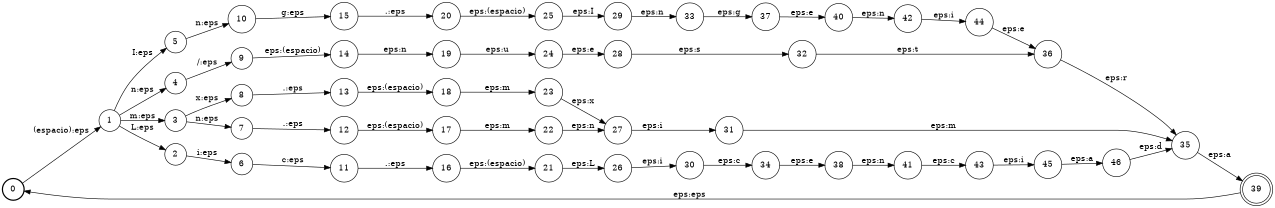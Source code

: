 digraph FST {
rankdir = LR;
size = "8.5,11";
label = "";
center = 1;
orientation = Portrait;
ranksep = "0.4";
nodesep = "0.25";
0 [label = "0", shape = circle, style = bold, fontsize = 14]
	0 -> 1 [label = "(espacio):eps", fontsize = 14];
1 [label = "1", shape = circle, style = solid, fontsize = 14]
	1 -> 5 [label = "I:eps", fontsize = 14];
	1 -> 4 [label = "n:eps", fontsize = 14];
	1 -> 3 [label = "m:eps", fontsize = 14];
	1 -> 2 [label = "L:eps", fontsize = 14];
2 [label = "2", shape = circle, style = solid, fontsize = 14]
	2 -> 6 [label = "i:eps", fontsize = 14];
3 [label = "3", shape = circle, style = solid, fontsize = 14]
	3 -> 8 [label = "x:eps", fontsize = 14];
	3 -> 7 [label = "n:eps", fontsize = 14];
4 [label = "4", shape = circle, style = solid, fontsize = 14]
	4 -> 9 [label = "/:eps", fontsize = 14];
5 [label = "5", shape = circle, style = solid, fontsize = 14]
	5 -> 10 [label = "n:eps", fontsize = 14];
6 [label = "6", shape = circle, style = solid, fontsize = 14]
	6 -> 11 [label = "c:eps", fontsize = 14];
7 [label = "7", shape = circle, style = solid, fontsize = 14]
	7 -> 12 [label = ".:eps", fontsize = 14];
8 [label = "8", shape = circle, style = solid, fontsize = 14]
	8 -> 13 [label = ".:eps", fontsize = 14];
9 [label = "9", shape = circle, style = solid, fontsize = 14]
	9 -> 14 [label = "eps:(espacio)", fontsize = 14];
10 [label = "10", shape = circle, style = solid, fontsize = 14]
	10 -> 15 [label = "g:eps", fontsize = 14];
11 [label = "11", shape = circle, style = solid, fontsize = 14]
	11 -> 16 [label = ".:eps", fontsize = 14];
12 [label = "12", shape = circle, style = solid, fontsize = 14]
	12 -> 17 [label = "eps:(espacio)", fontsize = 14];
13 [label = "13", shape = circle, style = solid, fontsize = 14]
	13 -> 18 [label = "eps:(espacio)", fontsize = 14];
14 [label = "14", shape = circle, style = solid, fontsize = 14]
	14 -> 19 [label = "eps:n", fontsize = 14];
15 [label = "15", shape = circle, style = solid, fontsize = 14]
	15 -> 20 [label = ".:eps", fontsize = 14];
16 [label = "16", shape = circle, style = solid, fontsize = 14]
	16 -> 21 [label = "eps:(espacio)", fontsize = 14];
17 [label = "17", shape = circle, style = solid, fontsize = 14]
	17 -> 22 [label = "eps:m", fontsize = 14];
18 [label = "18", shape = circle, style = solid, fontsize = 14]
	18 -> 23 [label = "eps:m", fontsize = 14];
19 [label = "19", shape = circle, style = solid, fontsize = 14]
	19 -> 24 [label = "eps:u", fontsize = 14];
20 [label = "20", shape = circle, style = solid, fontsize = 14]
	20 -> 25 [label = "eps:(espacio)", fontsize = 14];
21 [label = "21", shape = circle, style = solid, fontsize = 14]
	21 -> 26 [label = "eps:L", fontsize = 14];
22 [label = "22", shape = circle, style = solid, fontsize = 14]
	22 -> 27 [label = "eps:n", fontsize = 14];
23 [label = "23", shape = circle, style = solid, fontsize = 14]
	23 -> 27 [label = "eps:x", fontsize = 14];
24 [label = "24", shape = circle, style = solid, fontsize = 14]
	24 -> 28 [label = "eps:e", fontsize = 14];
25 [label = "25", shape = circle, style = solid, fontsize = 14]
	25 -> 29 [label = "eps:I", fontsize = 14];
26 [label = "26", shape = circle, style = solid, fontsize = 14]
	26 -> 30 [label = "eps:i", fontsize = 14];
27 [label = "27", shape = circle, style = solid, fontsize = 14]
	27 -> 31 [label = "eps:i", fontsize = 14];
28 [label = "28", shape = circle, style = solid, fontsize = 14]
	28 -> 32 [label = "eps:s", fontsize = 14];
29 [label = "29", shape = circle, style = solid, fontsize = 14]
	29 -> 33 [label = "eps:n", fontsize = 14];
30 [label = "30", shape = circle, style = solid, fontsize = 14]
	30 -> 34 [label = "eps:c", fontsize = 14];
31 [label = "31", shape = circle, style = solid, fontsize = 14]
	31 -> 35 [label = "eps:m", fontsize = 14];
32 [label = "32", shape = circle, style = solid, fontsize = 14]
	32 -> 36 [label = "eps:t", fontsize = 14];
33 [label = "33", shape = circle, style = solid, fontsize = 14]
	33 -> 37 [label = "eps:g", fontsize = 14];
34 [label = "34", shape = circle, style = solid, fontsize = 14]
	34 -> 38 [label = "eps:e", fontsize = 14];
35 [label = "35", shape = circle, style = solid, fontsize = 14]
	35 -> 39 [label = "eps:a", fontsize = 14];
36 [label = "36", shape = circle, style = solid, fontsize = 14]
	36 -> 35 [label = "eps:r", fontsize = 14];
37 [label = "37", shape = circle, style = solid, fontsize = 14]
	37 -> 40 [label = "eps:e", fontsize = 14];
38 [label = "38", shape = circle, style = solid, fontsize = 14]
	38 -> 41 [label = "eps:n", fontsize = 14];
39 [label = "39", shape = doublecircle, style = solid, fontsize = 14]
	39 -> 0 [label = "eps:eps", fontsize = 14];
40 [label = "40", shape = circle, style = solid, fontsize = 14]
	40 -> 42 [label = "eps:n", fontsize = 14];
41 [label = "41", shape = circle, style = solid, fontsize = 14]
	41 -> 43 [label = "eps:c", fontsize = 14];
42 [label = "42", shape = circle, style = solid, fontsize = 14]
	42 -> 44 [label = "eps:i", fontsize = 14];
43 [label = "43", shape = circle, style = solid, fontsize = 14]
	43 -> 45 [label = "eps:i", fontsize = 14];
44 [label = "44", shape = circle, style = solid, fontsize = 14]
	44 -> 36 [label = "eps:e", fontsize = 14];
45 [label = "45", shape = circle, style = solid, fontsize = 14]
	45 -> 46 [label = "eps:a", fontsize = 14];
46 [label = "46", shape = circle, style = solid, fontsize = 14]
	46 -> 35 [label = "eps:d", fontsize = 14];
}

